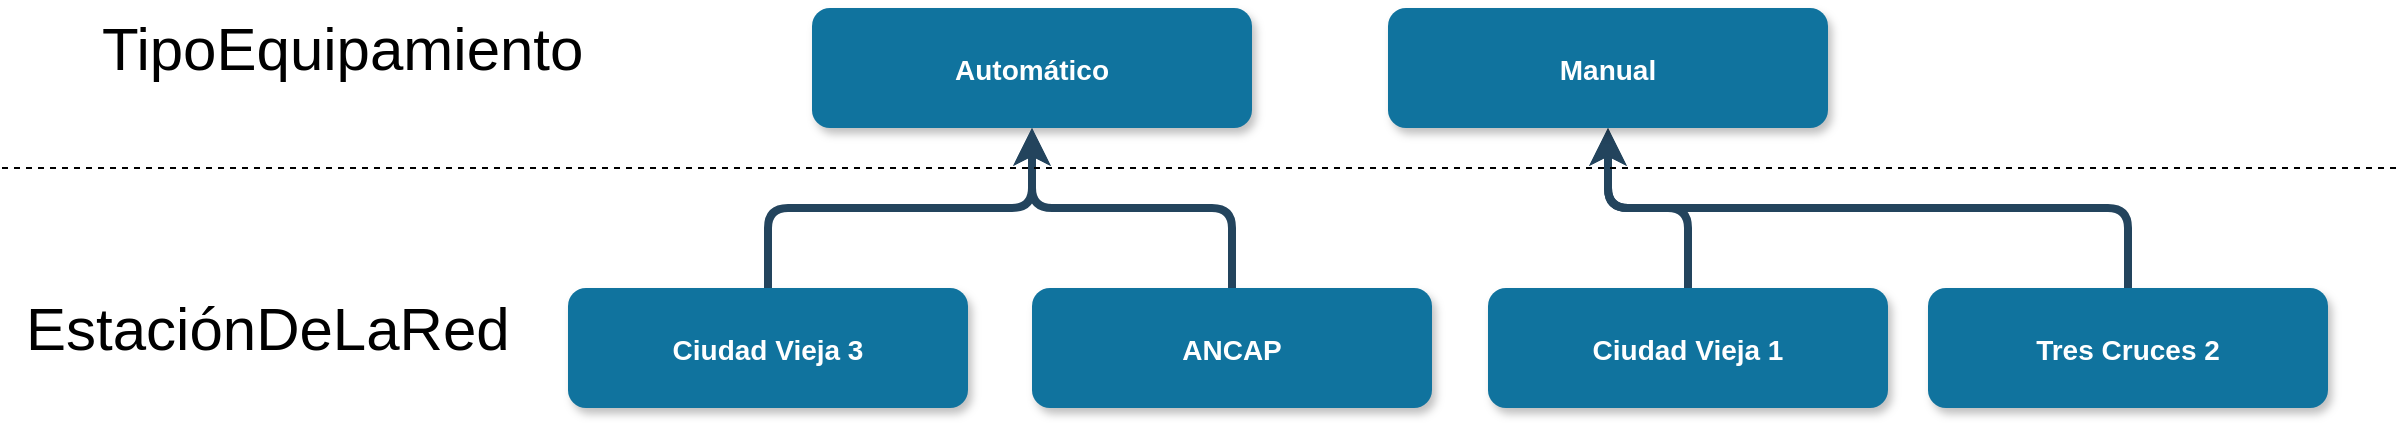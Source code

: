 <mxfile pages="1" version="11.2.5" type="device"><diagram name="Page-1" id="97916047-d0de-89f5-080d-49f4d83e522f"><mxGraphModel dx="1310" dy="970" grid="1" gridSize="10" guides="1" tooltips="1" connect="1" arrows="1" fold="1" page="1" pageScale="1.5" pageWidth="1169" pageHeight="827" background="#ffffff" math="0" shadow="0"><root><mxCell id="0"/><mxCell id="1" parent="0"/><mxCell id="3" value="Automático" style="rounded=1;fillColor=#10739E;strokeColor=none;shadow=1;gradientColor=none;fontStyle=1;fontColor=#FFFFFF;fontSize=14;" parent="1" vertex="1"><mxGeometry x="565" y="520" width="220" height="60" as="geometry"/></mxCell><mxCell id="4" value="Ciudad Vieja 3" style="rounded=1;fillColor=#10739E;strokeColor=none;shadow=1;gradientColor=none;fontStyle=1;fontColor=#FFFFFF;fontSize=14;" parent="1" vertex="1"><mxGeometry x="443" y="660" width="200" height="60" as="geometry"/></mxCell><mxCell id="5" value="ANCAP" style="rounded=1;fillColor=#10739E;strokeColor=none;shadow=1;gradientColor=none;fontStyle=1;fontColor=#FFFFFF;fontSize=14;" parent="1" vertex="1"><mxGeometry x="675" y="660" width="200" height="60" as="geometry"/></mxCell><mxCell id="6" value="Ciudad Vieja 1" style="rounded=1;fillColor=#10739E;strokeColor=none;shadow=1;gradientColor=none;fontStyle=1;fontColor=#FFFFFF;fontSize=14;" parent="1" vertex="1"><mxGeometry x="903" y="660" width="200" height="60" as="geometry"/></mxCell><mxCell id="30" value="" style="edgeStyle=elbowEdgeStyle;elbow=vertical;strokeWidth=4;endArrow=none;endFill=0;fontStyle=1;strokeColor=#23445D;startArrow=classic;startFill=1;" parent="1" source="3" target="5" edge="1"><mxGeometry x="-75" y="370" width="100" height="100" as="geometry"><mxPoint x="-75" y="470" as="sourcePoint"/><mxPoint x="25" y="370" as="targetPoint"/></mxGeometry></mxCell><mxCell id="31" value="" style="edgeStyle=elbowEdgeStyle;elbow=vertical;strokeWidth=4;endArrow=none;endFill=0;fontStyle=1;strokeColor=#23445D;startArrow=classic;startFill=1;" parent="1" source="3" target="4" edge="1"><mxGeometry x="-75" y="370" width="100" height="100" as="geometry"><mxPoint x="-75" y="470" as="sourcePoint"/><mxPoint x="25" y="370" as="targetPoint"/></mxGeometry></mxCell><mxCell id="32" value="" style="edgeStyle=elbowEdgeStyle;elbow=vertical;strokeWidth=4;endArrow=none;endFill=0;fontStyle=1;strokeColor=#23445D;exitX=0.5;exitY=1;exitDx=0;exitDy=0;startArrow=classic;startFill=1;" parent="1" source="NQ0rVokurpIIM-F7yqAu-32" target="6" edge="1"><mxGeometry x="-75" y="370" width="100" height="100" as="geometry"><mxPoint x="-75" y="470" as="sourcePoint"/><mxPoint x="25" y="370" as="targetPoint"/></mxGeometry></mxCell><mxCell id="QTA3s74rvzCE8CfixDN--58" value="Tres Cruces 2" style="rounded=1;fillColor=#10739E;strokeColor=none;shadow=1;gradientColor=none;fontStyle=1;fontColor=#FFFFFF;fontSize=14;" parent="1" vertex="1"><mxGeometry x="1123" y="660" width="200" height="60" as="geometry"/></mxCell><mxCell id="QTA3s74rvzCE8CfixDN--62" value="" style="edgeStyle=elbowEdgeStyle;elbow=vertical;strokeWidth=4;endArrow=none;endFill=0;fontStyle=1;strokeColor=#23445D;startArrow=classic;startFill=1;exitX=0.5;exitY=1;exitDx=0;exitDy=0;" parent="1" source="NQ0rVokurpIIM-F7yqAu-32" target="QTA3s74rvzCE8CfixDN--58" edge="1"><mxGeometry x="655" y="370" width="100" height="100" as="geometry"><mxPoint x="1223" y="580" as="sourcePoint"/><mxPoint x="755" y="370" as="targetPoint"/></mxGeometry></mxCell><mxCell id="QTA3s74rvzCE8CfixDN--69" value="" style="endArrow=none;dashed=1;html=1;" parent="1" edge="1"><mxGeometry width="50" height="50" relative="1" as="geometry"><mxPoint x="160" y="600" as="sourcePoint"/><mxPoint x="1360" y="600" as="targetPoint"/></mxGeometry></mxCell><mxCell id="QTA3s74rvzCE8CfixDN--79" value="&lt;font size=&quot;1&quot;&gt;&lt;span style=&quot;font-size: 30px&quot;&gt;TipoEquipamiento&lt;br&gt;&lt;/span&gt;&lt;/font&gt;" style="text;html=1;resizable=0;points=[];autosize=1;align=left;verticalAlign=top;spacingTop=-4;" parent="1" vertex="1"><mxGeometry x="208" y="520" width="260" height="20" as="geometry"/></mxCell><mxCell id="QTA3s74rvzCE8CfixDN--80" value="&lt;span style=&quot;font-size: 30px&quot;&gt;EstaciónDeLaRed&lt;br&gt;&lt;/span&gt;" style="text;html=1;resizable=0;points=[];autosize=1;align=left;verticalAlign=top;spacingTop=-4;" parent="1" vertex="1"><mxGeometry x="170" y="660" width="260" height="20" as="geometry"/></mxCell><mxCell id="NQ0rVokurpIIM-F7yqAu-32" value="Manual" style="rounded=1;fillColor=#10739E;strokeColor=none;shadow=1;gradientColor=none;fontStyle=1;fontColor=#FFFFFF;fontSize=14;" parent="1" vertex="1"><mxGeometry x="853" y="520" width="220" height="60" as="geometry"/></mxCell></root></mxGraphModel></diagram></mxfile>